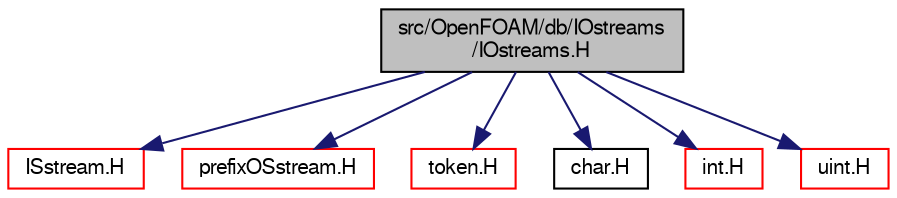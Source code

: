 digraph "src/OpenFOAM/db/IOstreams/IOstreams.H"
{
  bgcolor="transparent";
  edge [fontname="FreeSans",fontsize="10",labelfontname="FreeSans",labelfontsize="10"];
  node [fontname="FreeSans",fontsize="10",shape=record];
  Node0 [label="src/OpenFOAM/db/IOstreams\l/IOstreams.H",height=0.2,width=0.4,color="black", fillcolor="grey75", style="filled", fontcolor="black"];
  Node0 -> Node1 [color="midnightblue",fontsize="10",style="solid",fontname="FreeSans"];
  Node1 [label="ISstream.H",height=0.2,width=0.4,color="red",URL="$a09173.html"];
  Node0 -> Node57 [color="midnightblue",fontsize="10",style="solid",fontname="FreeSans"];
  Node57 [label="prefixOSstream.H",height=0.2,width=0.4,color="red",URL="$a09191.html"];
  Node0 -> Node32 [color="midnightblue",fontsize="10",style="solid",fontname="FreeSans"];
  Node32 [label="token.H",height=0.2,width=0.4,color="red",URL="$a09221.html"];
  Node0 -> Node4 [color="midnightblue",fontsize="10",style="solid",fontname="FreeSans"];
  Node4 [label="char.H",height=0.2,width=0.4,color="black",URL="$a12164.html",tooltip="A character and a pointer to a character string. "];
  Node0 -> Node58 [color="midnightblue",fontsize="10",style="solid",fontname="FreeSans"];
  Node58 [label="int.H",height=0.2,width=0.4,color="red",URL="$a12362.html",tooltip="System integer. "];
  Node0 -> Node59 [color="midnightblue",fontsize="10",style="solid",fontname="FreeSans"];
  Node59 [label="uint.H",height=0.2,width=0.4,color="red",URL="$a12401.html",tooltip="System unsigned integer. "];
}
